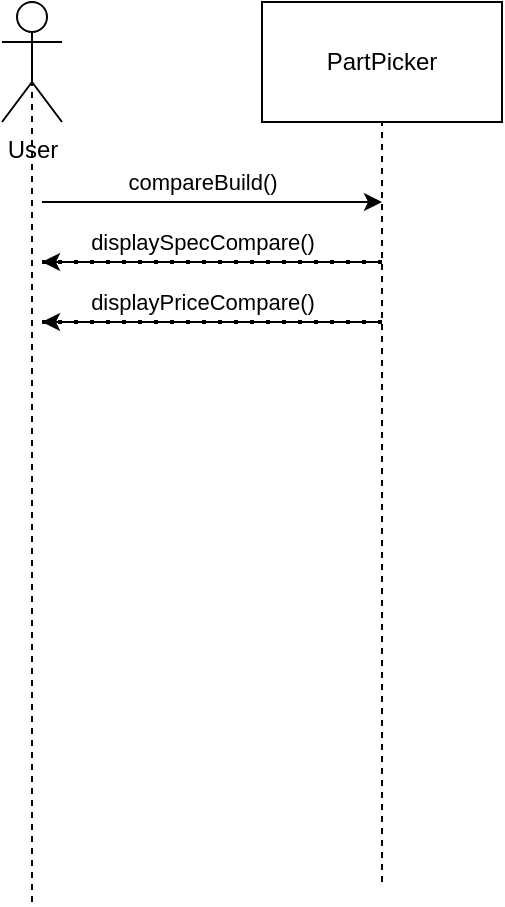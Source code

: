 <mxfile version="20.3.0" type="device"><diagram id="9-9FabGw2VR43TJliJXa" name="Page-1"><mxGraphModel dx="462" dy="865" grid="1" gridSize="10" guides="1" tooltips="1" connect="1" arrows="1" fold="1" page="1" pageScale="1" pageWidth="850" pageHeight="1100" math="0" shadow="0"><root><mxCell id="0"/><mxCell id="1" parent="0"/><mxCell id="k_j45_I8LZEb8fUM0mE3-1" value="PartPicker" style="rounded=0;whiteSpace=wrap;html=1;" vertex="1" parent="1"><mxGeometry x="230" y="60" width="120" height="60" as="geometry"/></mxCell><mxCell id="k_j45_I8LZEb8fUM0mE3-3" value="User" style="shape=umlActor;verticalLabelPosition=bottom;verticalAlign=top;html=1;outlineConnect=0;" vertex="1" parent="1"><mxGeometry x="100" y="60" width="30" height="60" as="geometry"/></mxCell><mxCell id="k_j45_I8LZEb8fUM0mE3-4" value="" style="endArrow=none;dashed=1;html=1;rounded=0;entryX=0.5;entryY=0.5;entryDx=0;entryDy=0;entryPerimeter=0;" edge="1" parent="1" target="k_j45_I8LZEb8fUM0mE3-3"><mxGeometry width="50" height="50" relative="1" as="geometry"><mxPoint x="115" y="510" as="sourcePoint"/><mxPoint x="180" y="240" as="targetPoint"/></mxGeometry></mxCell><mxCell id="k_j45_I8LZEb8fUM0mE3-5" value="" style="endArrow=none;dashed=1;html=1;rounded=0;entryX=0.5;entryY=1;entryDx=0;entryDy=0;" edge="1" parent="1" target="k_j45_I8LZEb8fUM0mE3-1"><mxGeometry width="50" height="50" relative="1" as="geometry"><mxPoint x="290" y="500" as="sourcePoint"/><mxPoint x="310" y="230" as="targetPoint"/></mxGeometry></mxCell><mxCell id="k_j45_I8LZEb8fUM0mE3-6" value="" style="endArrow=classic;html=1;rounded=0;" edge="1" parent="1"><mxGeometry width="50" height="50" relative="1" as="geometry"><mxPoint x="120" y="160" as="sourcePoint"/><mxPoint x="290" y="160" as="targetPoint"/></mxGeometry></mxCell><mxCell id="k_j45_I8LZEb8fUM0mE3-7" value="compareBuild()" style="edgeLabel;html=1;align=center;verticalAlign=middle;resizable=0;points=[];" vertex="1" connectable="0" parent="k_j45_I8LZEb8fUM0mE3-6"><mxGeometry x="0.325" relative="1" as="geometry"><mxPoint x="-33" y="-10" as="offset"/></mxGeometry></mxCell><mxCell id="k_j45_I8LZEb8fUM0mE3-8" value="" style="endArrow=classic;html=1;rounded=0;" edge="1" parent="1"><mxGeometry width="50" height="50" relative="1" as="geometry"><mxPoint x="290" y="190" as="sourcePoint"/><mxPoint x="120" y="190" as="targetPoint"/></mxGeometry></mxCell><mxCell id="k_j45_I8LZEb8fUM0mE3-9" value="" style="endArrow=none;dashed=1;html=1;dashPattern=1 3;strokeWidth=2;rounded=0;" edge="1" parent="1"><mxGeometry width="50" height="50" relative="1" as="geometry"><mxPoint x="120" y="190" as="sourcePoint"/><mxPoint x="290" y="190" as="targetPoint"/></mxGeometry></mxCell><mxCell id="k_j45_I8LZEb8fUM0mE3-10" value="displaySpecCompare()" style="edgeLabel;html=1;align=center;verticalAlign=middle;resizable=0;points=[];" vertex="1" connectable="0" parent="k_j45_I8LZEb8fUM0mE3-9"><mxGeometry x="-0.353" relative="1" as="geometry"><mxPoint x="25" y="-10" as="offset"/></mxGeometry></mxCell><mxCell id="k_j45_I8LZEb8fUM0mE3-11" value="" style="endArrow=none;dashed=1;html=1;dashPattern=1 3;strokeWidth=2;rounded=0;" edge="1" parent="1"><mxGeometry width="50" height="50" relative="1" as="geometry"><mxPoint x="120" y="220" as="sourcePoint"/><mxPoint x="290" y="220" as="targetPoint"/></mxGeometry></mxCell><mxCell id="k_j45_I8LZEb8fUM0mE3-12" value="" style="endArrow=classic;html=1;rounded=0;" edge="1" parent="1"><mxGeometry width="50" height="50" relative="1" as="geometry"><mxPoint x="290" y="220" as="sourcePoint"/><mxPoint x="120" y="220" as="targetPoint"/></mxGeometry></mxCell><mxCell id="k_j45_I8LZEb8fUM0mE3-13" value="displayPriceCompare()" style="edgeLabel;html=1;align=center;verticalAlign=middle;resizable=0;points=[];" vertex="1" connectable="0" parent="k_j45_I8LZEb8fUM0mE3-12"><mxGeometry x="0.212" y="-2" relative="1" as="geometry"><mxPoint x="13" y="-8" as="offset"/></mxGeometry></mxCell></root></mxGraphModel></diagram></mxfile>